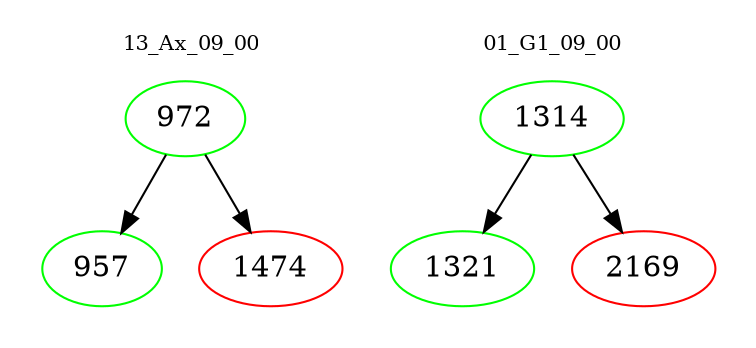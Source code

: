 digraph{
subgraph cluster_0 {
color = white
label = "13_Ax_09_00";
fontsize=10;
T0_972 [label="972", color="green"]
T0_972 -> T0_957 [color="black"]
T0_957 [label="957", color="green"]
T0_972 -> T0_1474 [color="black"]
T0_1474 [label="1474", color="red"]
}
subgraph cluster_1 {
color = white
label = "01_G1_09_00";
fontsize=10;
T1_1314 [label="1314", color="green"]
T1_1314 -> T1_1321 [color="black"]
T1_1321 [label="1321", color="green"]
T1_1314 -> T1_2169 [color="black"]
T1_2169 [label="2169", color="red"]
}
}
